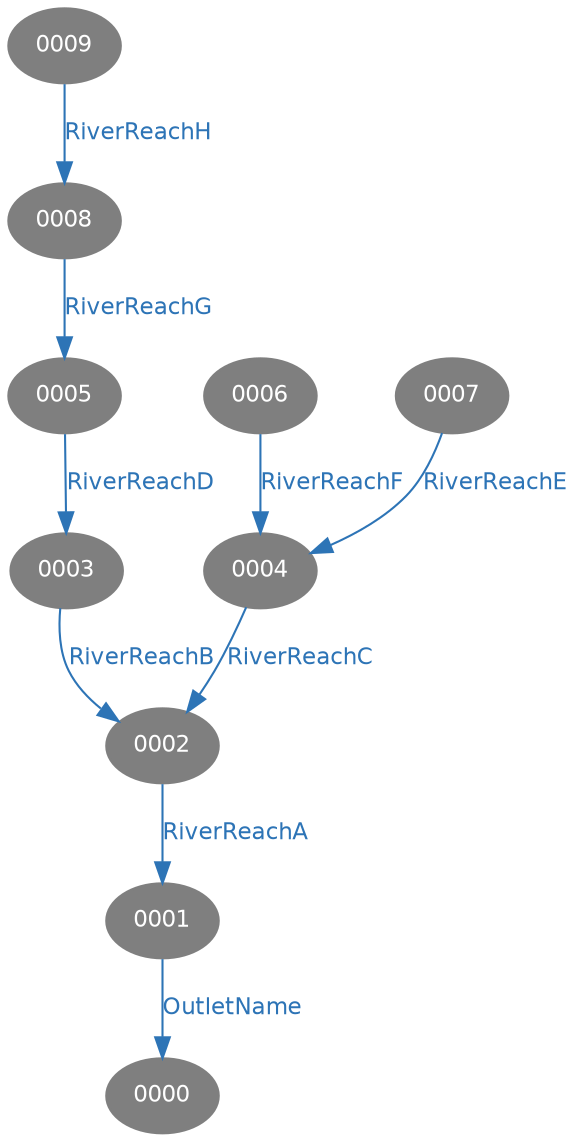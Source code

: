// Catchment
digraph {
	0000 [color="#7f7f7f" fillcolor="#7f7f7f" fontcolor=white fontname=helvetica fontsize=11.0 style=filled]
	0001 [color="#7f7f7f" fillcolor="#7f7f7f" fontcolor=white fontname=helvetica fontsize=11.0 style=filled]
	0002 [color="#7f7f7f" fillcolor="#7f7f7f" fontcolor=white fontname=helvetica fontsize=11.0 style=filled]
	0003 [color="#7f7f7f" fillcolor="#7f7f7f" fontcolor=white fontname=helvetica fontsize=11.0 style=filled]
	0004 [color="#7f7f7f" fillcolor="#7f7f7f" fontcolor=white fontname=helvetica fontsize=11.0 style=filled]
	0005 [color="#7f7f7f" fillcolor="#7f7f7f" fontcolor=white fontname=helvetica fontsize=11.0 style=filled]
	0006 [color="#7f7f7f" fillcolor="#7f7f7f" fontcolor=white fontname=helvetica fontsize=11.0 style=filled]
	0007 [color="#7f7f7f" fillcolor="#7f7f7f" fontcolor=white fontname=helvetica fontsize=11.0 style=filled]
	0008 [color="#7f7f7f" fillcolor="#7f7f7f" fontcolor=white fontname=helvetica fontsize=11.0 style=filled]
	0009 [color="#7f7f7f" fillcolor="#7f7f7f" fontcolor=white fontname=helvetica fontsize=11.0 style=filled]
	0009 -> 0008 [label=RiverReachH color="#2d74b6" fontcolor="#2d74b6" fontname=helvetica fontsize=11.0]
	0003 -> 0002 [label=RiverReachB color="#2d74b6" fontcolor="#2d74b6" fontname=helvetica fontsize=11.0]
	0004 -> 0002 [label=RiverReachC color="#2d74b6" fontcolor="#2d74b6" fontname=helvetica fontsize=11.0]
	0002 -> 0001 [label=RiverReachA color="#2d74b6" fontcolor="#2d74b6" fontname=helvetica fontsize=11.0]
	0006 -> 0004 [label=RiverReachF color="#2d74b6" fontcolor="#2d74b6" fontname=helvetica fontsize=11.0]
	0008 -> 0005 [label=RiverReachG color="#2d74b6" fontcolor="#2d74b6" fontname=helvetica fontsize=11.0]
	0005 -> 0003 [label=RiverReachD color="#2d74b6" fontcolor="#2d74b6" fontname=helvetica fontsize=11.0]
	0007 -> 0004 [label=RiverReachE color="#2d74b6" fontcolor="#2d74b6" fontname=helvetica fontsize=11.0]
	0001 -> 0000 [label=OutletName color="#2d74b6" fontcolor="#2d74b6" fontname=helvetica fontsize=11.0]
}
